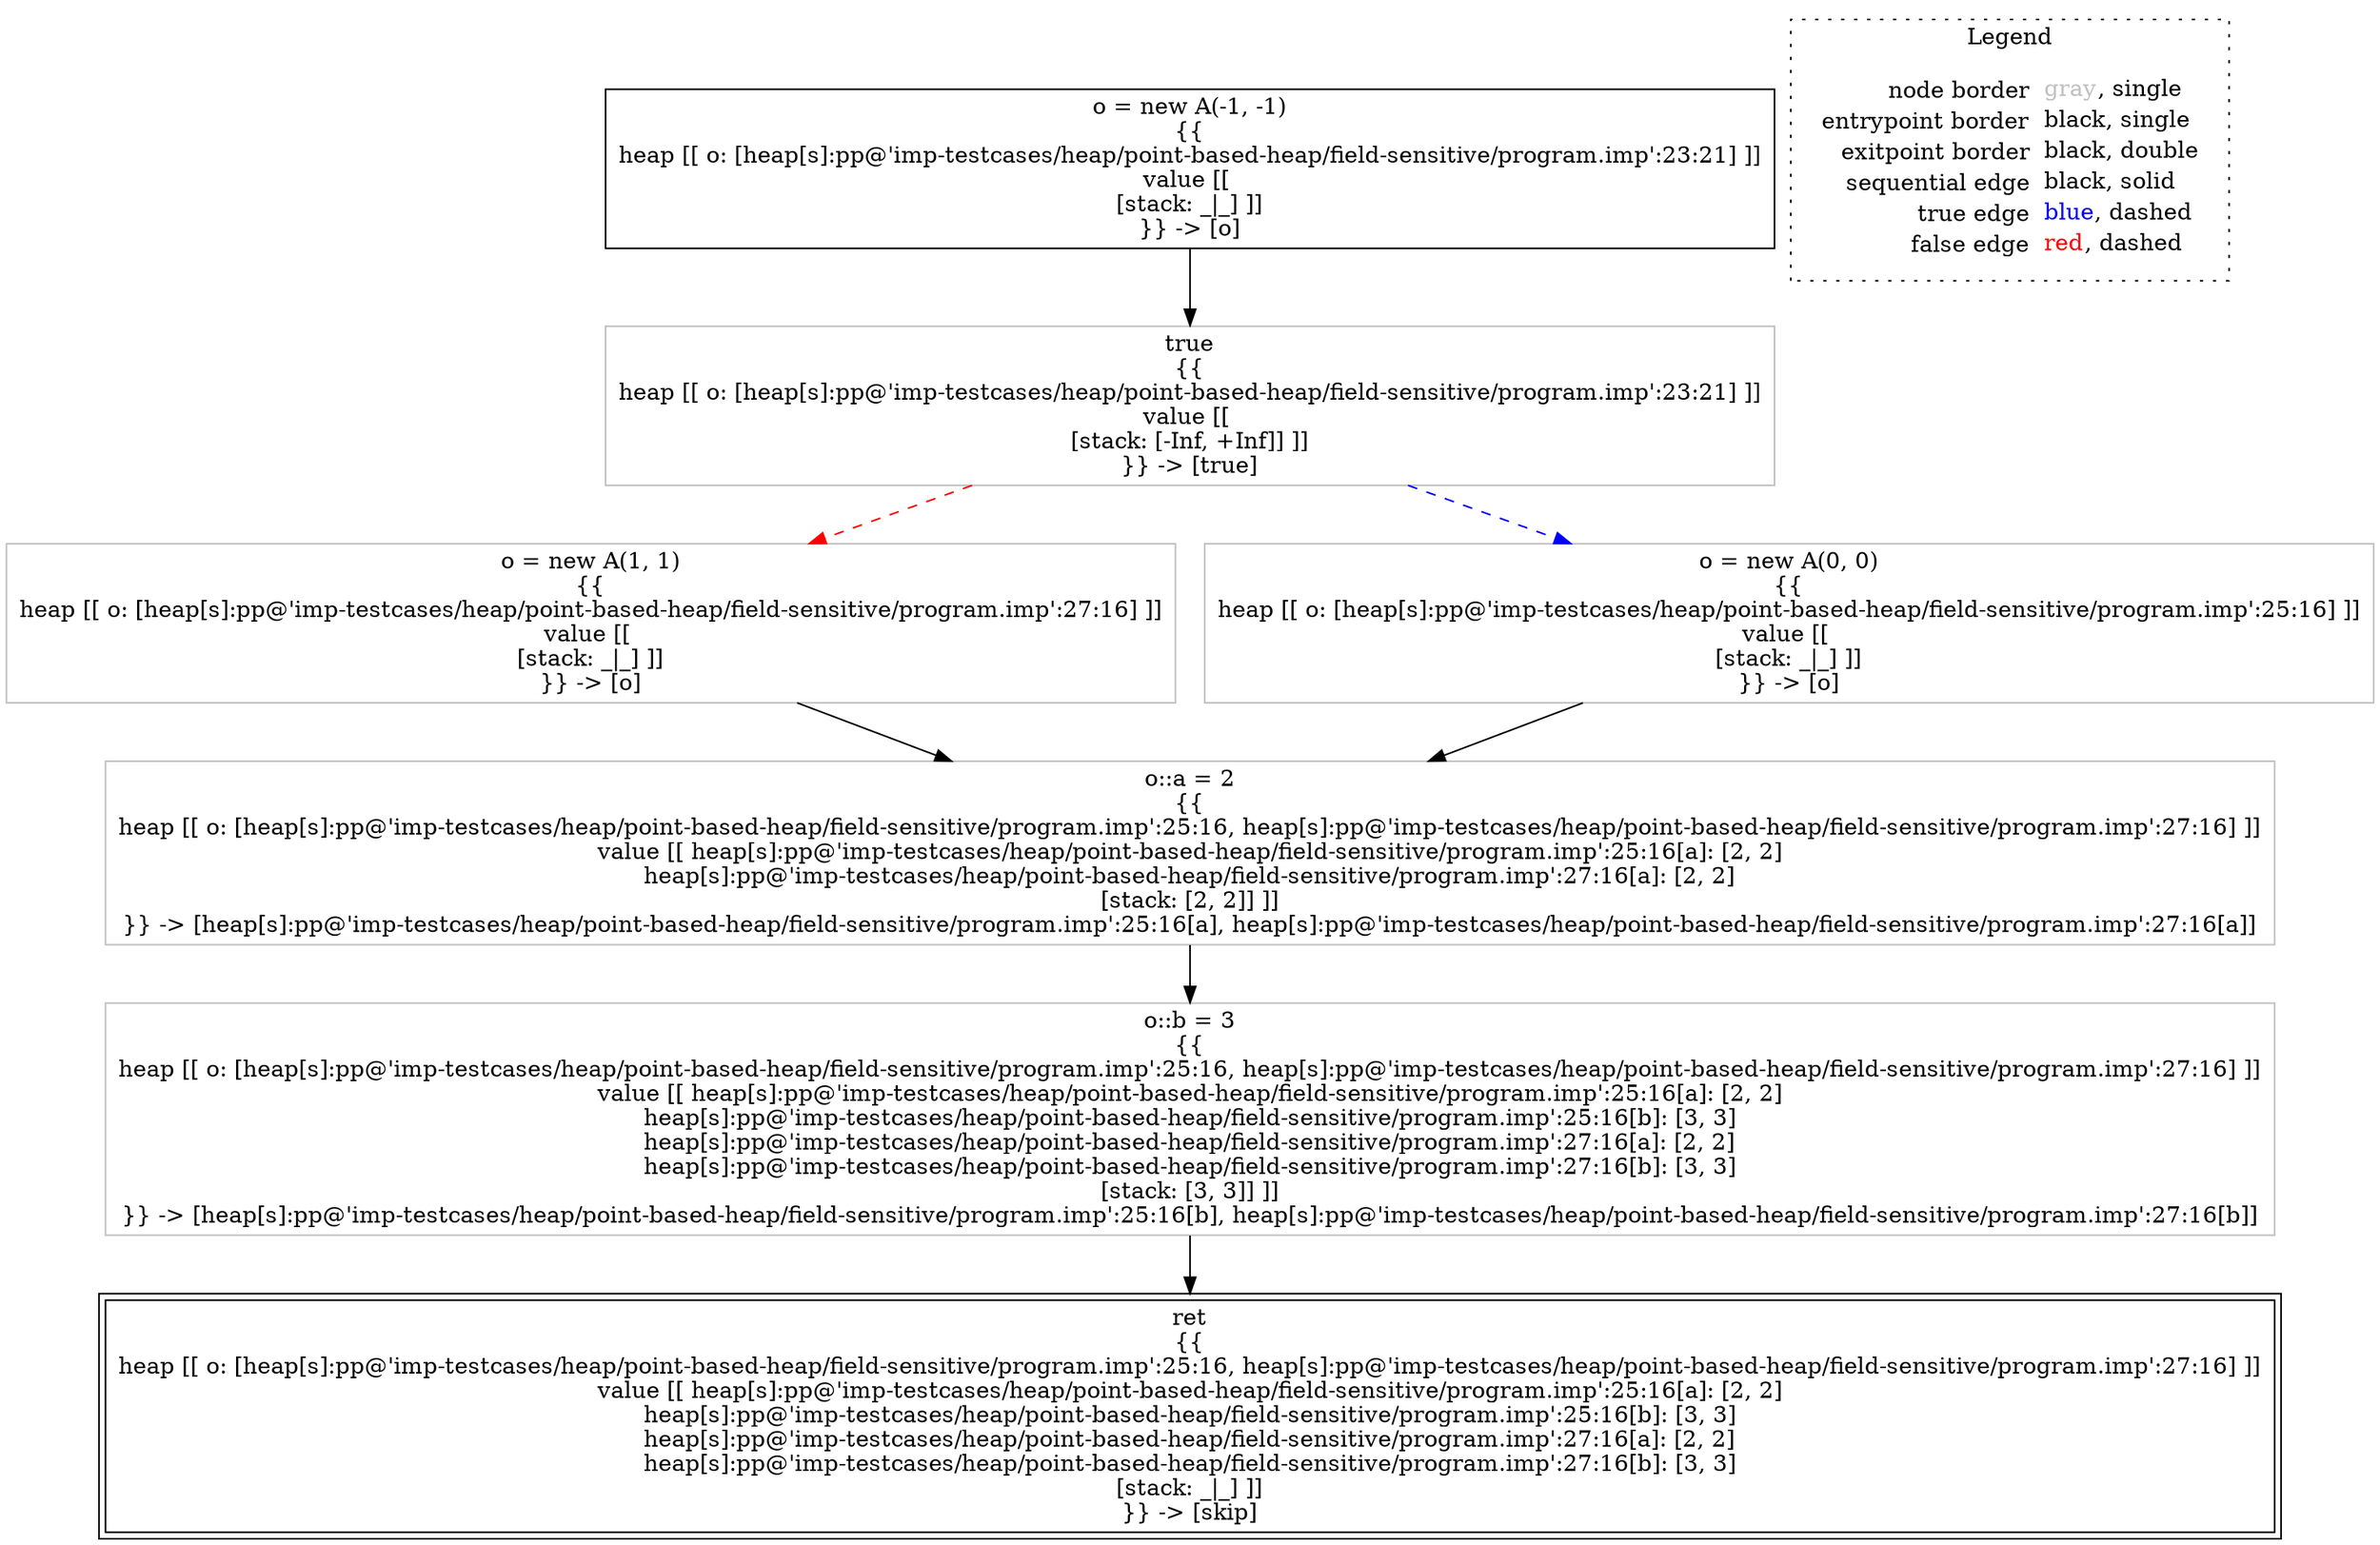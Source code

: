 digraph {
	"node0" [shape="rect",color="black",label=<o = new A(-1, -1)<BR/>{{<BR/>heap [[ o: [heap[s]:pp@'imp-testcases/heap/point-based-heap/field-sensitive/program.imp':23:21] ]]<BR/>value [[ <BR/>[stack: _|_] ]]<BR/>}} -&gt; [o]>];
	"node1" [shape="rect",color="gray",label=<o::b = 3<BR/>{{<BR/>heap [[ o: [heap[s]:pp@'imp-testcases/heap/point-based-heap/field-sensitive/program.imp':25:16, heap[s]:pp@'imp-testcases/heap/point-based-heap/field-sensitive/program.imp':27:16] ]]<BR/>value [[ heap[s]:pp@'imp-testcases/heap/point-based-heap/field-sensitive/program.imp':25:16[a]: [2, 2]<BR/>heap[s]:pp@'imp-testcases/heap/point-based-heap/field-sensitive/program.imp':25:16[b]: [3, 3]<BR/>heap[s]:pp@'imp-testcases/heap/point-based-heap/field-sensitive/program.imp':27:16[a]: [2, 2]<BR/>heap[s]:pp@'imp-testcases/heap/point-based-heap/field-sensitive/program.imp':27:16[b]: [3, 3]<BR/>[stack: [3, 3]] ]]<BR/>}} -&gt; [heap[s]:pp@'imp-testcases/heap/point-based-heap/field-sensitive/program.imp':25:16[b], heap[s]:pp@'imp-testcases/heap/point-based-heap/field-sensitive/program.imp':27:16[b]]>];
	"node2" [shape="rect",color="gray",label=<true<BR/>{{<BR/>heap [[ o: [heap[s]:pp@'imp-testcases/heap/point-based-heap/field-sensitive/program.imp':23:21] ]]<BR/>value [[ <BR/>[stack: [-Inf, +Inf]] ]]<BR/>}} -&gt; [true]>];
	"node3" [shape="rect",color="gray",label=<o = new A(1, 1)<BR/>{{<BR/>heap [[ o: [heap[s]:pp@'imp-testcases/heap/point-based-heap/field-sensitive/program.imp':27:16] ]]<BR/>value [[ <BR/>[stack: _|_] ]]<BR/>}} -&gt; [o]>];
	"node4" [shape="rect",color="black",peripheries="2",label=<ret<BR/>{{<BR/>heap [[ o: [heap[s]:pp@'imp-testcases/heap/point-based-heap/field-sensitive/program.imp':25:16, heap[s]:pp@'imp-testcases/heap/point-based-heap/field-sensitive/program.imp':27:16] ]]<BR/>value [[ heap[s]:pp@'imp-testcases/heap/point-based-heap/field-sensitive/program.imp':25:16[a]: [2, 2]<BR/>heap[s]:pp@'imp-testcases/heap/point-based-heap/field-sensitive/program.imp':25:16[b]: [3, 3]<BR/>heap[s]:pp@'imp-testcases/heap/point-based-heap/field-sensitive/program.imp':27:16[a]: [2, 2]<BR/>heap[s]:pp@'imp-testcases/heap/point-based-heap/field-sensitive/program.imp':27:16[b]: [3, 3]<BR/>[stack: _|_] ]]<BR/>}} -&gt; [skip]>];
	"node5" [shape="rect",color="gray",label=<o = new A(0, 0)<BR/>{{<BR/>heap [[ o: [heap[s]:pp@'imp-testcases/heap/point-based-heap/field-sensitive/program.imp':25:16] ]]<BR/>value [[ <BR/>[stack: _|_] ]]<BR/>}} -&gt; [o]>];
	"node6" [shape="rect",color="gray",label=<o::a = 2<BR/>{{<BR/>heap [[ o: [heap[s]:pp@'imp-testcases/heap/point-based-heap/field-sensitive/program.imp':25:16, heap[s]:pp@'imp-testcases/heap/point-based-heap/field-sensitive/program.imp':27:16] ]]<BR/>value [[ heap[s]:pp@'imp-testcases/heap/point-based-heap/field-sensitive/program.imp':25:16[a]: [2, 2]<BR/>heap[s]:pp@'imp-testcases/heap/point-based-heap/field-sensitive/program.imp':27:16[a]: [2, 2]<BR/>[stack: [2, 2]] ]]<BR/>}} -&gt; [heap[s]:pp@'imp-testcases/heap/point-based-heap/field-sensitive/program.imp':25:16[a], heap[s]:pp@'imp-testcases/heap/point-based-heap/field-sensitive/program.imp':27:16[a]]>];
	"node0" -> "node2" [color="black"];
	"node1" -> "node4" [color="black"];
	"node2" -> "node3" [color="red",style="dashed"];
	"node2" -> "node5" [color="blue",style="dashed"];
	"node3" -> "node6" [color="black"];
	"node5" -> "node6" [color="black"];
	"node6" -> "node1" [color="black"];
subgraph cluster_legend {
	label="Legend";
	style=dotted;
	node [shape=plaintext];
	"legend" [label=<<table border="0" cellpadding="2" cellspacing="0" cellborder="0"><tr><td align="right">node border&nbsp;</td><td align="left"><font color="gray">gray</font>, single</td></tr><tr><td align="right">entrypoint border&nbsp;</td><td align="left"><font color="black">black</font>, single</td></tr><tr><td align="right">exitpoint border&nbsp;</td><td align="left"><font color="black">black</font>, double</td></tr><tr><td align="right">sequential edge&nbsp;</td><td align="left"><font color="black">black</font>, solid</td></tr><tr><td align="right">true edge&nbsp;</td><td align="left"><font color="blue">blue</font>, dashed</td></tr><tr><td align="right">false edge&nbsp;</td><td align="left"><font color="red">red</font>, dashed</td></tr></table>>];
}

}
